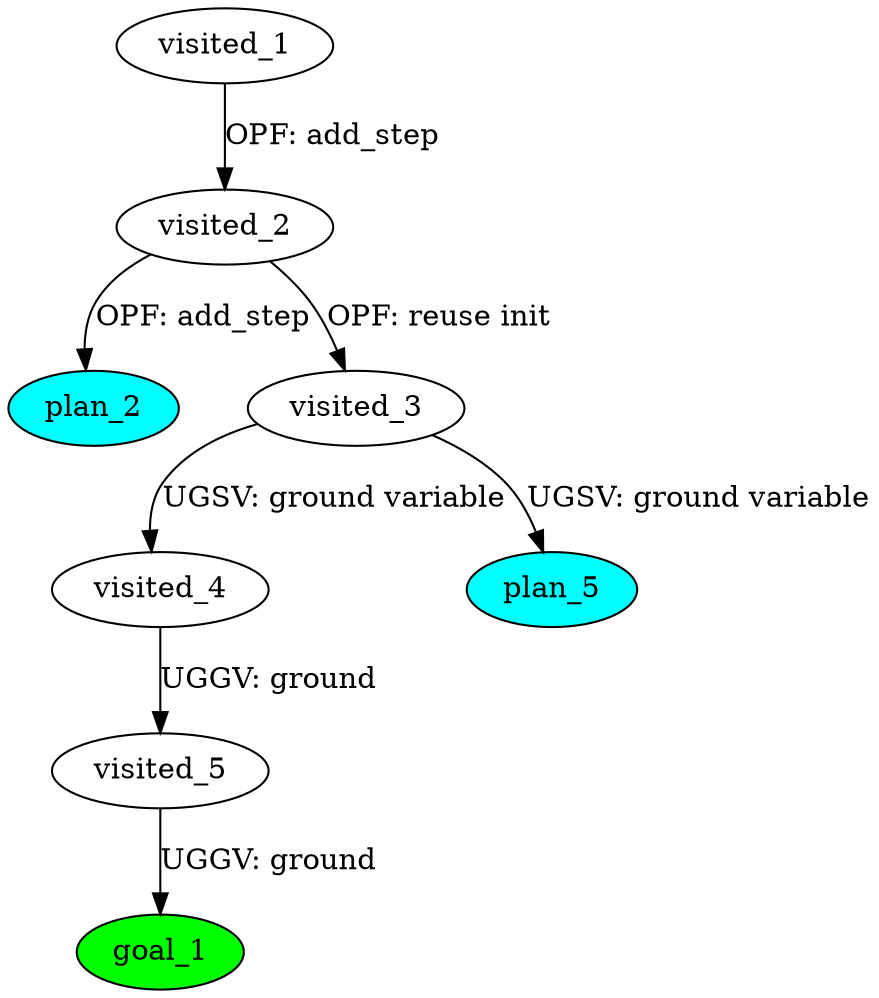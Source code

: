 digraph {
	"997119a8-162f-45ff-5404-465ac7f49955" [label=plan_0 fillcolor=cyan style=filled]
	"997119a8-162f-45ff-5404-465ac7f49955" [label=visited_1 fillcolor=white style=filled]
	"5081e9fc-018f-21b5-eafb-51f98fd9139a" [label=plan_1 fillcolor=cyan style=filled]
	"997119a8-162f-45ff-5404-465ac7f49955" -> "5081e9fc-018f-21b5-eafb-51f98fd9139a" [label="OPF: add_step"]
	"5081e9fc-018f-21b5-eafb-51f98fd9139a" [label=visited_2 fillcolor=white style=filled]
	"c21df960-992e-eba3-9997-2e5d89d8afdd" [label=plan_2 fillcolor=cyan style=filled]
	"5081e9fc-018f-21b5-eafb-51f98fd9139a" -> "c21df960-992e-eba3-9997-2e5d89d8afdd" [label="OPF: add_step"]
	"a6e9b3fb-33c6-5af0-cff7-2fcbe8257c5f" [label=plan_3 fillcolor=cyan style=filled]
	"5081e9fc-018f-21b5-eafb-51f98fd9139a" -> "a6e9b3fb-33c6-5af0-cff7-2fcbe8257c5f" [label="OPF: reuse init"]
	"a6e9b3fb-33c6-5af0-cff7-2fcbe8257c5f" [label=visited_3 fillcolor=white style=filled]
	"97693724-1ff3-f365-f627-108d0feb4230" [label=plan_4 fillcolor=cyan style=filled]
	"a6e9b3fb-33c6-5af0-cff7-2fcbe8257c5f" -> "97693724-1ff3-f365-f627-108d0feb4230" [label="UGSV: ground variable"]
	"21d9bb71-5287-ba9b-99b6-ea0dbf21b644" [label=plan_5 fillcolor=cyan style=filled]
	"a6e9b3fb-33c6-5af0-cff7-2fcbe8257c5f" -> "21d9bb71-5287-ba9b-99b6-ea0dbf21b644" [label="UGSV: ground variable"]
	"97693724-1ff3-f365-f627-108d0feb4230" [label=visited_4 fillcolor=white style=filled]
	"46f9e321-c431-af91-132f-68556553fc29" [label=plan_6 fillcolor=cyan style=filled]
	"97693724-1ff3-f365-f627-108d0feb4230" -> "46f9e321-c431-af91-132f-68556553fc29" [label="UGGV: ground"]
	"46f9e321-c431-af91-132f-68556553fc29" [label=visited_5 fillcolor=white style=filled]
	"adf7ff82-cb12-3253-5a41-b422b33c514d" [label=plan_7 fillcolor=cyan style=filled]
	"46f9e321-c431-af91-132f-68556553fc29" -> "adf7ff82-cb12-3253-5a41-b422b33c514d" [label="UGGV: ground"]
	"adf7ff82-cb12-3253-5a41-b422b33c514d" [label=visited_6 fillcolor=white style=filled]
	"adf7ff82-cb12-3253-5a41-b422b33c514d" [label=goal_1 fillcolor=green style=filled]
}
